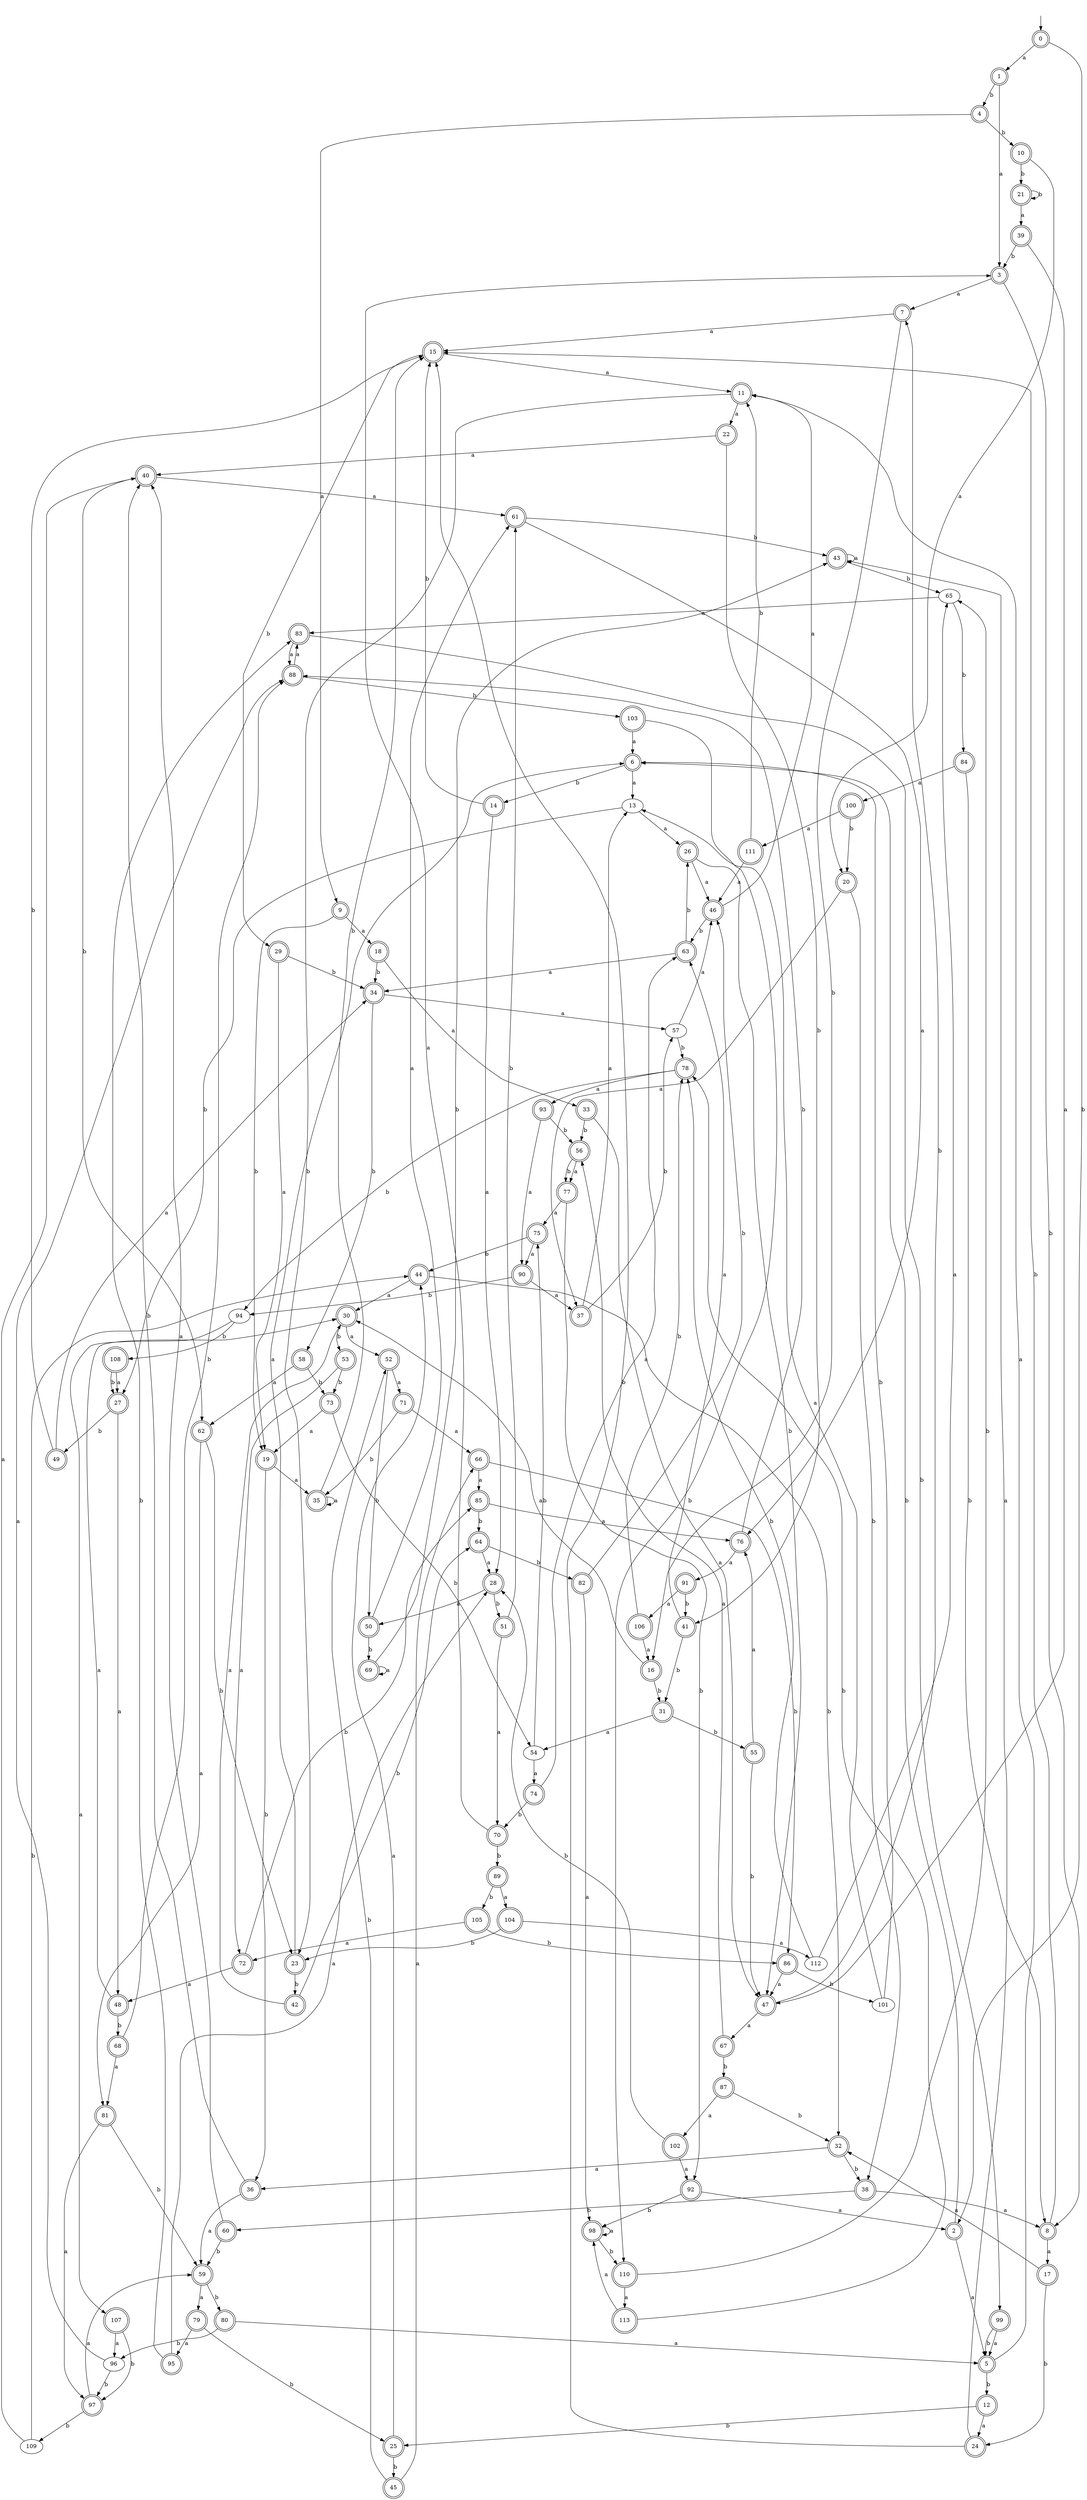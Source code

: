 digraph RandomDFA {
  __start0 [label="", shape=none];
  __start0 -> 0 [label=""];
  0 [shape=circle] [shape=doublecircle]
  0 -> 1 [label="a"]
  0 -> 2 [label="b"]
  1 [shape=doublecircle]
  1 -> 3 [label="a"]
  1 -> 4 [label="b"]
  2 [shape=doublecircle]
  2 -> 5 [label="a"]
  2 -> 6 [label="b"]
  3 [shape=doublecircle]
  3 -> 7 [label="a"]
  3 -> 8 [label="b"]
  4 [shape=doublecircle]
  4 -> 9 [label="a"]
  4 -> 10 [label="b"]
  5 [shape=doublecircle]
  5 -> 11 [label="a"]
  5 -> 12 [label="b"]
  6 [shape=doublecircle]
  6 -> 13 [label="a"]
  6 -> 14 [label="b"]
  7 [shape=doublecircle]
  7 -> 15 [label="a"]
  7 -> 16 [label="b"]
  8 [shape=doublecircle]
  8 -> 17 [label="a"]
  8 -> 15 [label="b"]
  9 [shape=doublecircle]
  9 -> 18 [label="a"]
  9 -> 19 [label="b"]
  10 [shape=doublecircle]
  10 -> 20 [label="a"]
  10 -> 21 [label="b"]
  11 [shape=doublecircle]
  11 -> 22 [label="a"]
  11 -> 23 [label="b"]
  12 [shape=doublecircle]
  12 -> 24 [label="a"]
  12 -> 25 [label="b"]
  13
  13 -> 26 [label="a"]
  13 -> 27 [label="b"]
  14 [shape=doublecircle]
  14 -> 28 [label="a"]
  14 -> 15 [label="b"]
  15 [shape=doublecircle]
  15 -> 11 [label="a"]
  15 -> 29 [label="b"]
  16 [shape=doublecircle]
  16 -> 30 [label="a"]
  16 -> 31 [label="b"]
  17 [shape=doublecircle]
  17 -> 32 [label="a"]
  17 -> 24 [label="b"]
  18 [shape=doublecircle]
  18 -> 33 [label="a"]
  18 -> 34 [label="b"]
  19 [shape=doublecircle]
  19 -> 35 [label="a"]
  19 -> 36 [label="b"]
  20 [shape=doublecircle]
  20 -> 37 [label="a"]
  20 -> 38 [label="b"]
  21 [shape=doublecircle]
  21 -> 39 [label="a"]
  21 -> 21 [label="b"]
  22 [shape=doublecircle]
  22 -> 40 [label="a"]
  22 -> 41 [label="b"]
  23 [shape=doublecircle]
  23 -> 6 [label="a"]
  23 -> 42 [label="b"]
  24 [shape=doublecircle]
  24 -> 43 [label="a"]
  24 -> 15 [label="b"]
  25 [shape=doublecircle]
  25 -> 44 [label="a"]
  25 -> 45 [label="b"]
  26 [shape=doublecircle]
  26 -> 46 [label="a"]
  26 -> 47 [label="b"]
  27 [shape=doublecircle]
  27 -> 48 [label="a"]
  27 -> 49 [label="b"]
  28 [shape=doublecircle]
  28 -> 50 [label="a"]
  28 -> 51 [label="b"]
  29 [shape=doublecircle]
  29 -> 19 [label="a"]
  29 -> 34 [label="b"]
  30 [shape=doublecircle]
  30 -> 52 [label="a"]
  30 -> 53 [label="b"]
  31 [shape=doublecircle]
  31 -> 54 [label="a"]
  31 -> 55 [label="b"]
  32 [shape=doublecircle]
  32 -> 36 [label="a"]
  32 -> 38 [label="b"]
  33 [shape=doublecircle]
  33 -> 47 [label="a"]
  33 -> 56 [label="b"]
  34 [shape=doublecircle]
  34 -> 57 [label="a"]
  34 -> 58 [label="b"]
  35 [shape=doublecircle]
  35 -> 35 [label="a"]
  35 -> 15 [label="b"]
  36 [shape=doublecircle]
  36 -> 59 [label="a"]
  36 -> 40 [label="b"]
  37 [shape=doublecircle]
  37 -> 13 [label="a"]
  37 -> 57 [label="b"]
  38 [shape=doublecircle]
  38 -> 8 [label="a"]
  38 -> 60 [label="b"]
  39 [shape=doublecircle]
  39 -> 47 [label="a"]
  39 -> 3 [label="b"]
  40 [shape=doublecircle]
  40 -> 61 [label="a"]
  40 -> 62 [label="b"]
  41 [shape=doublecircle]
  41 -> 63 [label="a"]
  41 -> 31 [label="b"]
  42 [shape=doublecircle]
  42 -> 30 [label="a"]
  42 -> 64 [label="b"]
  43 [shape=doublecircle]
  43 -> 43 [label="a"]
  43 -> 65 [label="b"]
  44 [shape=doublecircle]
  44 -> 30 [label="a"]
  44 -> 32 [label="b"]
  45 [shape=doublecircle]
  45 -> 66 [label="a"]
  45 -> 52 [label="b"]
  46 [shape=doublecircle]
  46 -> 11 [label="a"]
  46 -> 63 [label="b"]
  47 [shape=doublecircle]
  47 -> 67 [label="a"]
  47 -> 7 [label="b"]
  48 [shape=doublecircle]
  48 -> 30 [label="a"]
  48 -> 68 [label="b"]
  49 [shape=doublecircle]
  49 -> 34 [label="a"]
  49 -> 15 [label="b"]
  50 [shape=doublecircle]
  50 -> 61 [label="a"]
  50 -> 69 [label="b"]
  51 [shape=doublecircle]
  51 -> 70 [label="a"]
  51 -> 61 [label="b"]
  52 [shape=doublecircle]
  52 -> 71 [label="a"]
  52 -> 50 [label="b"]
  53 [shape=doublecircle]
  53 -> 72 [label="a"]
  53 -> 73 [label="b"]
  54
  54 -> 74 [label="a"]
  54 -> 75 [label="b"]
  55 [shape=doublecircle]
  55 -> 76 [label="a"]
  55 -> 47 [label="b"]
  56 [shape=doublecircle]
  56 -> 77 [label="a"]
  56 -> 77 [label="b"]
  57
  57 -> 46 [label="a"]
  57 -> 78 [label="b"]
  58 [shape=doublecircle]
  58 -> 62 [label="a"]
  58 -> 73 [label="b"]
  59 [shape=doublecircle]
  59 -> 79 [label="a"]
  59 -> 80 [label="b"]
  60 [shape=doublecircle]
  60 -> 40 [label="a"]
  60 -> 59 [label="b"]
  61 [shape=doublecircle]
  61 -> 76 [label="a"]
  61 -> 43 [label="b"]
  62 [shape=doublecircle]
  62 -> 81 [label="a"]
  62 -> 23 [label="b"]
  63 [shape=doublecircle]
  63 -> 34 [label="a"]
  63 -> 26 [label="b"]
  64 [shape=doublecircle]
  64 -> 28 [label="a"]
  64 -> 82 [label="b"]
  65
  65 -> 83 [label="a"]
  65 -> 84 [label="b"]
  66 [shape=doublecircle]
  66 -> 85 [label="a"]
  66 -> 86 [label="b"]
  67 [shape=doublecircle]
  67 -> 56 [label="a"]
  67 -> 87 [label="b"]
  68 [shape=doublecircle]
  68 -> 81 [label="a"]
  68 -> 88 [label="b"]
  69 [shape=doublecircle]
  69 -> 69 [label="a"]
  69 -> 43 [label="b"]
  70 [shape=doublecircle]
  70 -> 3 [label="a"]
  70 -> 89 [label="b"]
  71 [shape=doublecircle]
  71 -> 66 [label="a"]
  71 -> 35 [label="b"]
  72 [shape=doublecircle]
  72 -> 48 [label="a"]
  72 -> 85 [label="b"]
  73 [shape=doublecircle]
  73 -> 19 [label="a"]
  73 -> 54 [label="b"]
  74 [shape=doublecircle]
  74 -> 63 [label="a"]
  74 -> 70 [label="b"]
  75 [shape=doublecircle]
  75 -> 90 [label="a"]
  75 -> 44 [label="b"]
  76 [shape=doublecircle]
  76 -> 91 [label="a"]
  76 -> 88 [label="b"]
  77 [shape=doublecircle]
  77 -> 75 [label="a"]
  77 -> 92 [label="b"]
  78 [shape=doublecircle]
  78 -> 93 [label="a"]
  78 -> 94 [label="b"]
  79 [shape=doublecircle]
  79 -> 95 [label="a"]
  79 -> 25 [label="b"]
  80 [shape=doublecircle]
  80 -> 5 [label="a"]
  80 -> 96 [label="b"]
  81 [shape=doublecircle]
  81 -> 97 [label="a"]
  81 -> 59 [label="b"]
  82 [shape=doublecircle]
  82 -> 98 [label="a"]
  82 -> 46 [label="b"]
  83 [shape=doublecircle]
  83 -> 88 [label="a"]
  83 -> 99 [label="b"]
  84 [shape=doublecircle]
  84 -> 100 [label="a"]
  84 -> 8 [label="b"]
  85 [shape=doublecircle]
  85 -> 76 [label="a"]
  85 -> 64 [label="b"]
  86 [shape=doublecircle]
  86 -> 47 [label="a"]
  86 -> 101 [label="b"]
  87 [shape=doublecircle]
  87 -> 102 [label="a"]
  87 -> 32 [label="b"]
  88 [shape=doublecircle]
  88 -> 83 [label="a"]
  88 -> 103 [label="b"]
  89 [shape=doublecircle]
  89 -> 104 [label="a"]
  89 -> 105 [label="b"]
  90 [shape=doublecircle]
  90 -> 37 [label="a"]
  90 -> 94 [label="b"]
  91 [shape=doublecircle]
  91 -> 106 [label="a"]
  91 -> 41 [label="b"]
  92 [shape=doublecircle]
  92 -> 2 [label="a"]
  92 -> 98 [label="b"]
  93 [shape=doublecircle]
  93 -> 90 [label="a"]
  93 -> 56 [label="b"]
  94
  94 -> 107 [label="a"]
  94 -> 108 [label="b"]
  95 [shape=doublecircle]
  95 -> 28 [label="a"]
  95 -> 83 [label="b"]
  96
  96 -> 88 [label="a"]
  96 -> 97 [label="b"]
  97 [shape=doublecircle]
  97 -> 59 [label="a"]
  97 -> 109 [label="b"]
  98 [shape=doublecircle]
  98 -> 98 [label="a"]
  98 -> 110 [label="b"]
  99 [shape=doublecircle]
  99 -> 5 [label="a"]
  99 -> 5 [label="b"]
  100 [shape=doublecircle]
  100 -> 111 [label="a"]
  100 -> 20 [label="b"]
  101
  101 -> 13 [label="a"]
  101 -> 6 [label="b"]
  102 [shape=doublecircle]
  102 -> 92 [label="a"]
  102 -> 28 [label="b"]
  103 [shape=doublecircle]
  103 -> 6 [label="a"]
  103 -> 110 [label="b"]
  104 [shape=doublecircle]
  104 -> 112 [label="a"]
  104 -> 23 [label="b"]
  105 [shape=doublecircle]
  105 -> 72 [label="a"]
  105 -> 86 [label="b"]
  106 [shape=doublecircle]
  106 -> 16 [label="a"]
  106 -> 78 [label="b"]
  107 [shape=doublecircle]
  107 -> 96 [label="a"]
  107 -> 97 [label="b"]
  108 [shape=doublecircle]
  108 -> 27 [label="a"]
  108 -> 27 [label="b"]
  109
  109 -> 40 [label="a"]
  109 -> 44 [label="b"]
  110 [shape=doublecircle]
  110 -> 113 [label="a"]
  110 -> 65 [label="b"]
  111 [shape=doublecircle]
  111 -> 46 [label="a"]
  111 -> 11 [label="b"]
  112
  112 -> 65 [label="a"]
  112 -> 78 [label="b"]
  113 [shape=doublecircle]
  113 -> 98 [label="a"]
  113 -> 78 [label="b"]
}
